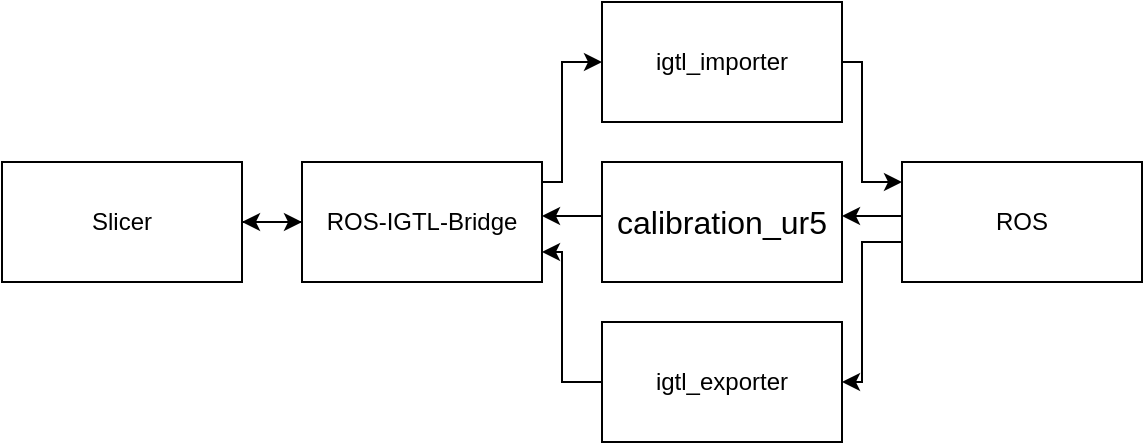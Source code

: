 <mxfile version="13.1.11" type="device"><diagram id="C5RBs43oDa-KdzZeNtuy" name="Page-1"><mxGraphModel dx="1422" dy="791" grid="1" gridSize="10" guides="1" tooltips="1" connect="1" arrows="1" fold="1" page="1" pageScale="1" pageWidth="827" pageHeight="1169" math="0" shadow="0"><root><mxCell id="WIyWlLk6GJQsqaUBKTNV-0"/><mxCell id="WIyWlLk6GJQsqaUBKTNV-1" parent="WIyWlLk6GJQsqaUBKTNV-0"/><mxCell id="SJfnNzQyCu1Y69P5_5bY-5" style="edgeStyle=orthogonalEdgeStyle;rounded=0;orthogonalLoop=1;jettySize=auto;html=1;entryX=1;entryY=0.5;entryDx=0;entryDy=0;" parent="WIyWlLk6GJQsqaUBKTNV-1" source="QVfzexNqej5TAO7BMrcd-40" target="QVfzexNqej5TAO7BMrcd-41" edge="1"><mxGeometry relative="1" as="geometry"/></mxCell><mxCell id="SJfnNzQyCu1Y69P5_5bY-13" style="edgeStyle=orthogonalEdgeStyle;rounded=0;orthogonalLoop=1;jettySize=auto;html=1;entryX=0;entryY=0.5;entryDx=0;entryDy=0;" parent="WIyWlLk6GJQsqaUBKTNV-1" source="QVfzexNqej5TAO7BMrcd-40" target="QVfzexNqej5TAO7BMrcd-42" edge="1"><mxGeometry relative="1" as="geometry"><Array as="points"><mxPoint x="310" y="160"/><mxPoint x="310" y="100"/></Array></mxGeometry></mxCell><mxCell id="QVfzexNqej5TAO7BMrcd-40" value="ROS-IGTL-Bridge" style="rounded=0;whiteSpace=wrap;html=1;shadow=0;glass=0;comic=0;strokeColor=#000000;fillColor=#FFFFFF;gradientColor=none;" parent="WIyWlLk6GJQsqaUBKTNV-1" vertex="1"><mxGeometry x="180" y="150" width="120" height="60" as="geometry"/></mxCell><mxCell id="QVfzexNqej5TAO7BMrcd-44" value="" style="edgeStyle=orthogonalEdgeStyle;rounded=0;orthogonalLoop=1;jettySize=auto;html=1;" parent="WIyWlLk6GJQsqaUBKTNV-1" source="QVfzexNqej5TAO7BMrcd-41" target="QVfzexNqej5TAO7BMrcd-40" edge="1"><mxGeometry relative="1" as="geometry"/></mxCell><mxCell id="QVfzexNqej5TAO7BMrcd-41" value="Slicer" style="rounded=0;whiteSpace=wrap;html=1;shadow=0;glass=0;comic=0;strokeColor=#000000;fillColor=#FFFFFF;gradientColor=none;" parent="WIyWlLk6GJQsqaUBKTNV-1" vertex="1"><mxGeometry x="30" y="150" width="120" height="60" as="geometry"/></mxCell><mxCell id="SJfnNzQyCu1Y69P5_5bY-14" style="edgeStyle=orthogonalEdgeStyle;rounded=0;orthogonalLoop=1;jettySize=auto;html=1;entryX=0;entryY=0.167;entryDx=0;entryDy=0;entryPerimeter=0;" parent="WIyWlLk6GJQsqaUBKTNV-1" source="QVfzexNqej5TAO7BMrcd-42" target="QVfzexNqej5TAO7BMrcd-43" edge="1"><mxGeometry relative="1" as="geometry"><Array as="points"><mxPoint x="460" y="100"/><mxPoint x="460" y="160"/></Array></mxGeometry></mxCell><mxCell id="QVfzexNqej5TAO7BMrcd-42" value="igtl_importer" style="rounded=0;whiteSpace=wrap;html=1;shadow=0;glass=0;comic=0;strokeColor=#000000;fillColor=#FFFFFF;gradientColor=none;" parent="WIyWlLk6GJQsqaUBKTNV-1" vertex="1"><mxGeometry x="330" y="70" width="120" height="60" as="geometry"/></mxCell><mxCell id="SJfnNzQyCu1Y69P5_5bY-9" style="edgeStyle=orthogonalEdgeStyle;rounded=0;orthogonalLoop=1;jettySize=auto;html=1;entryX=1;entryY=0.5;entryDx=0;entryDy=0;" parent="WIyWlLk6GJQsqaUBKTNV-1" edge="1"><mxGeometry relative="1" as="geometry"><mxPoint x="480" y="177" as="sourcePoint"/><mxPoint x="450" y="177" as="targetPoint"/></mxGeometry></mxCell><mxCell id="SJfnNzQyCu1Y69P5_5bY-15" style="edgeStyle=orthogonalEdgeStyle;rounded=0;orthogonalLoop=1;jettySize=auto;html=1;entryX=1;entryY=0.5;entryDx=0;entryDy=0;" parent="WIyWlLk6GJQsqaUBKTNV-1" source="QVfzexNqej5TAO7BMrcd-43" target="SJfnNzQyCu1Y69P5_5bY-0" edge="1"><mxGeometry relative="1" as="geometry"><Array as="points"><mxPoint x="460" y="190"/><mxPoint x="460" y="260"/></Array></mxGeometry></mxCell><mxCell id="QVfzexNqej5TAO7BMrcd-43" value="ROS" style="rounded=0;whiteSpace=wrap;html=1;shadow=0;glass=0;comic=0;strokeColor=#000000;fillColor=#FFFFFF;gradientColor=none;" parent="WIyWlLk6GJQsqaUBKTNV-1" vertex="1"><mxGeometry x="480" y="150" width="120" height="60" as="geometry"/></mxCell><mxCell id="SJfnNzQyCu1Y69P5_5bY-16" style="edgeStyle=orthogonalEdgeStyle;rounded=0;orthogonalLoop=1;jettySize=auto;html=1;entryX=1;entryY=0.75;entryDx=0;entryDy=0;" parent="WIyWlLk6GJQsqaUBKTNV-1" source="SJfnNzQyCu1Y69P5_5bY-0" target="QVfzexNqej5TAO7BMrcd-40" edge="1"><mxGeometry relative="1" as="geometry"><Array as="points"><mxPoint x="310" y="260"/><mxPoint x="310" y="195"/></Array></mxGeometry></mxCell><mxCell id="SJfnNzQyCu1Y69P5_5bY-0" value="igtl_exporter" style="rounded=0;whiteSpace=wrap;html=1;shadow=0;glass=0;comic=0;strokeColor=#000000;fillColor=#FFFFFF;gradientColor=none;" parent="WIyWlLk6GJQsqaUBKTNV-1" vertex="1"><mxGeometry x="330" y="230" width="120" height="60" as="geometry"/></mxCell><mxCell id="SJfnNzQyCu1Y69P5_5bY-10" style="edgeStyle=orthogonalEdgeStyle;rounded=0;orthogonalLoop=1;jettySize=auto;html=1;entryX=1;entryY=0.5;entryDx=0;entryDy=0;" parent="WIyWlLk6GJQsqaUBKTNV-1" edge="1"><mxGeometry relative="1" as="geometry"><mxPoint x="330.0" y="177" as="sourcePoint"/><mxPoint x="300.0" y="177" as="targetPoint"/></mxGeometry></mxCell><mxCell id="SJfnNzQyCu1Y69P5_5bY-8" value="&lt;span style=&quot;font-size: 12.0pt ; line-height: 107% ; font-family: &amp;#34;calibri&amp;#34; , sans-serif&quot;&gt;calibration_ur5&lt;/span&gt;" style="rounded=0;whiteSpace=wrap;html=1;shadow=0;glass=0;comic=0;strokeColor=#000000;fillColor=#FFFFFF;gradientColor=none;" parent="WIyWlLk6GJQsqaUBKTNV-1" vertex="1"><mxGeometry x="330" y="150" width="120" height="60" as="geometry"/></mxCell></root></mxGraphModel></diagram></mxfile>